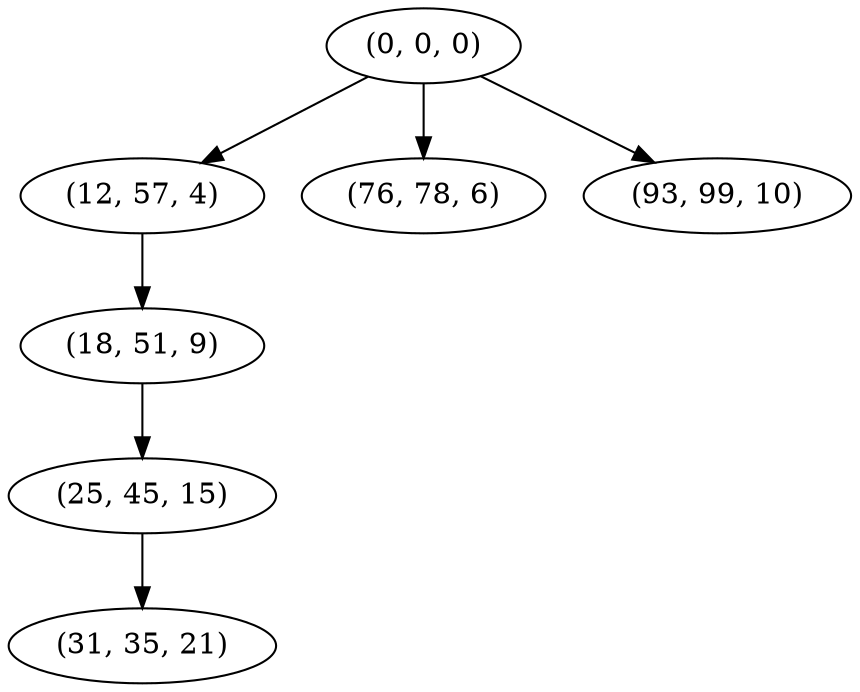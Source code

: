 digraph tree {
    "(0, 0, 0)";
    "(12, 57, 4)";
    "(18, 51, 9)";
    "(25, 45, 15)";
    "(31, 35, 21)";
    "(76, 78, 6)";
    "(93, 99, 10)";
    "(0, 0, 0)" -> "(12, 57, 4)";
    "(0, 0, 0)" -> "(76, 78, 6)";
    "(0, 0, 0)" -> "(93, 99, 10)";
    "(12, 57, 4)" -> "(18, 51, 9)";
    "(18, 51, 9)" -> "(25, 45, 15)";
    "(25, 45, 15)" -> "(31, 35, 21)";
}
